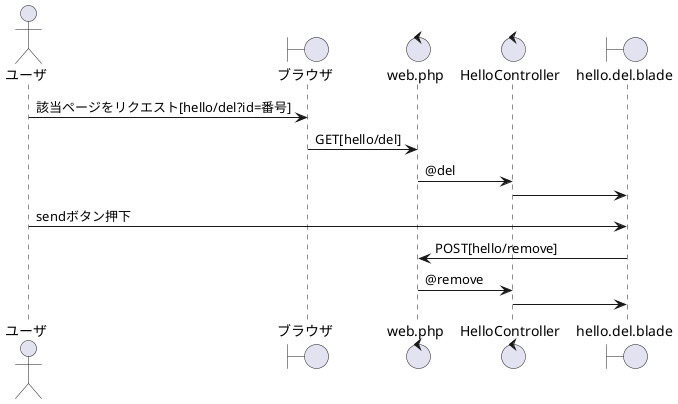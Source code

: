 @startuml 202_delete
actor ユーザ
boundary ブラウザ
control web.php
control HelloController
boundary hello.del.blade

ユーザ -> ブラウザ:該当ページをリクエスト[hello/del?id=番号]
ブラウザ -> web.php: GET[hello/del]
web.php -> HelloController:@del
HelloController -> hello.del.blade
ユーザ -> hello.del.blade:sendボタン押下
hello.del.blade -> web.php:POST[hello/remove]
web.php -> HelloController:@remove
HelloController -> hello.del.blade
@enduml
